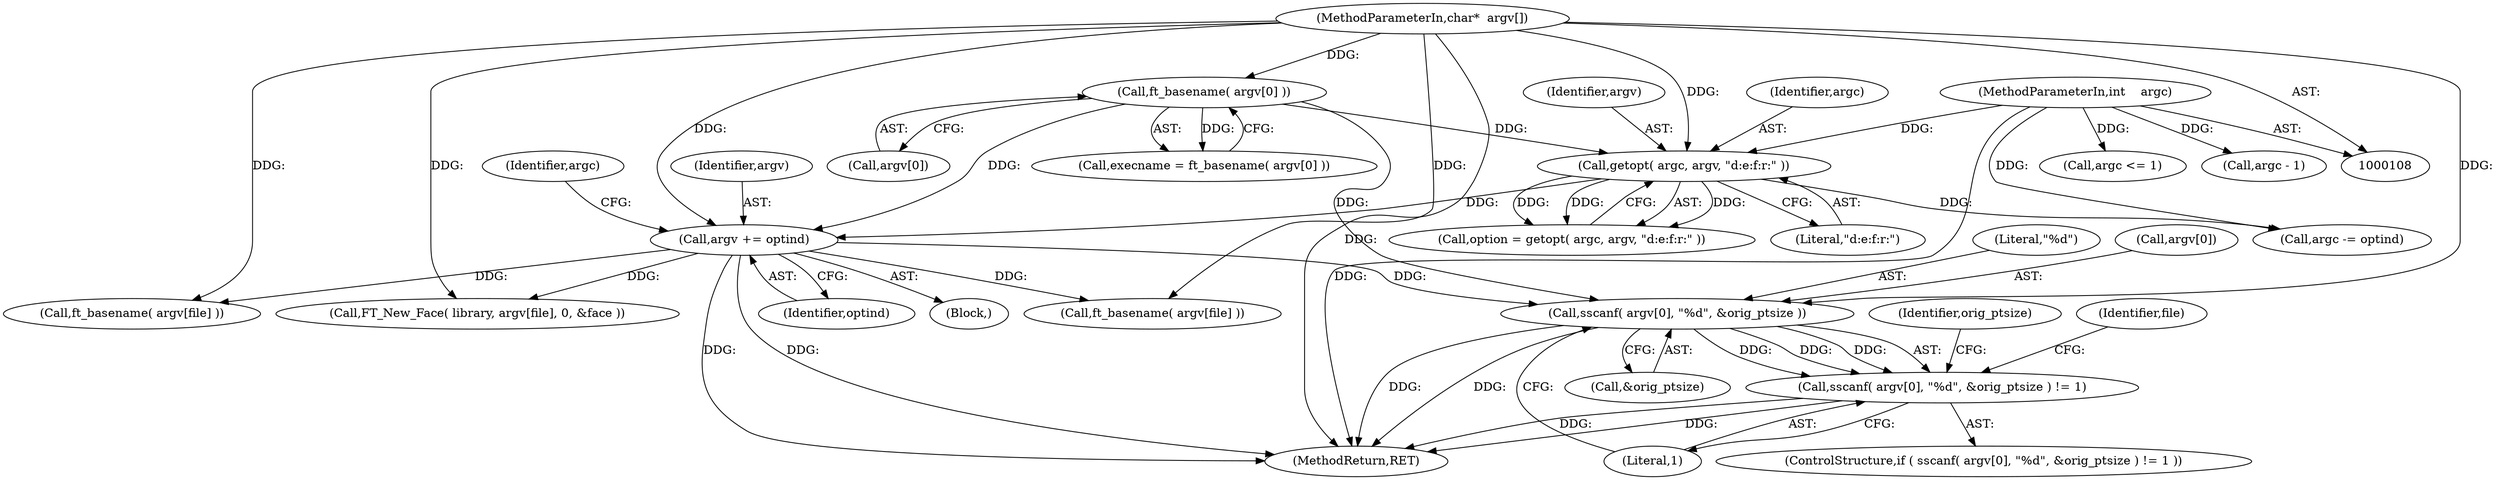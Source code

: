 digraph "0_savannah_b995299b73ba4cd259f221f500d4e63095508bec_1@API" {
"1000199" [label="(Call,sscanf( argv[0], \"%d\", &orig_ptsize ))"];
"1000129" [label="(Call,ft_basename( argv[0] ))"];
"1000110" [label="(MethodParameterIn,char*  argv[])"];
"1000188" [label="(Call,argv += optind)"];
"1000138" [label="(Call,getopt( argc, argv, \"d:e:f:r:\" ))"];
"1000109" [label="(MethodParameterIn,int    argc)"];
"1000198" [label="(Call,sscanf( argv[0], \"%d\", &orig_ptsize ) != 1)"];
"1000189" [label="(Identifier,argv)"];
"1000138" [label="(Call,getopt( argc, argv, \"d:e:f:r:\" ))"];
"1000190" [label="(Identifier,optind)"];
"1000234" [label="(Call,FT_New_Face( library, argv[file], 0, &face ))"];
"1000524" [label="(Call,ft_basename( argv[file] ))"];
"1000185" [label="(Call,argc -= optind)"];
"1000110" [label="(MethodParameterIn,char*  argv[])"];
"1000193" [label="(Identifier,argc)"];
"1000208" [label="(Identifier,orig_ptsize)"];
"1000617" [label="(MethodReturn,RET)"];
"1000203" [label="(Literal,\"%d\")"];
"1000109" [label="(MethodParameterIn,int    argc)"];
"1000211" [label="(Identifier,file)"];
"1000139" [label="(Identifier,argc)"];
"1000206" [label="(Literal,1)"];
"1000192" [label="(Call,argc <= 1)"];
"1000140" [label="(Identifier,argv)"];
"1000200" [label="(Call,argv[0])"];
"1000204" [label="(Call,&orig_ptsize)"];
"1000449" [label="(Call,ft_basename( argv[file] ))"];
"1000127" [label="(Call,execname = ft_basename( argv[0] ))"];
"1000199" [label="(Call,sscanf( argv[0], \"%d\", &orig_ptsize ))"];
"1000141" [label="(Literal,\"d:e:f:r:\")"];
"1000198" [label="(Call,sscanf( argv[0], \"%d\", &orig_ptsize ) != 1)"];
"1000564" [label="(Call,argc - 1)"];
"1000130" [label="(Call,argv[0])"];
"1000136" [label="(Call,option = getopt( argc, argv, \"d:e:f:r:\" ))"];
"1000129" [label="(Call,ft_basename( argv[0] ))"];
"1000111" [label="(Block,)"];
"1000188" [label="(Call,argv += optind)"];
"1000197" [label="(ControlStructure,if ( sscanf( argv[0], \"%d\", &orig_ptsize ) != 1 ))"];
"1000199" -> "1000198"  [label="AST: "];
"1000199" -> "1000204"  [label="CFG: "];
"1000200" -> "1000199"  [label="AST: "];
"1000203" -> "1000199"  [label="AST: "];
"1000204" -> "1000199"  [label="AST: "];
"1000206" -> "1000199"  [label="CFG: "];
"1000199" -> "1000617"  [label="DDG: "];
"1000199" -> "1000617"  [label="DDG: "];
"1000199" -> "1000198"  [label="DDG: "];
"1000199" -> "1000198"  [label="DDG: "];
"1000199" -> "1000198"  [label="DDG: "];
"1000129" -> "1000199"  [label="DDG: "];
"1000188" -> "1000199"  [label="DDG: "];
"1000110" -> "1000199"  [label="DDG: "];
"1000129" -> "1000127"  [label="AST: "];
"1000129" -> "1000130"  [label="CFG: "];
"1000130" -> "1000129"  [label="AST: "];
"1000127" -> "1000129"  [label="CFG: "];
"1000129" -> "1000127"  [label="DDG: "];
"1000110" -> "1000129"  [label="DDG: "];
"1000129" -> "1000138"  [label="DDG: "];
"1000129" -> "1000188"  [label="DDG: "];
"1000110" -> "1000108"  [label="AST: "];
"1000110" -> "1000617"  [label="DDG: "];
"1000110" -> "1000138"  [label="DDG: "];
"1000110" -> "1000188"  [label="DDG: "];
"1000110" -> "1000234"  [label="DDG: "];
"1000110" -> "1000449"  [label="DDG: "];
"1000110" -> "1000524"  [label="DDG: "];
"1000188" -> "1000111"  [label="AST: "];
"1000188" -> "1000190"  [label="CFG: "];
"1000189" -> "1000188"  [label="AST: "];
"1000190" -> "1000188"  [label="AST: "];
"1000193" -> "1000188"  [label="CFG: "];
"1000188" -> "1000617"  [label="DDG: "];
"1000188" -> "1000617"  [label="DDG: "];
"1000138" -> "1000188"  [label="DDG: "];
"1000188" -> "1000234"  [label="DDG: "];
"1000188" -> "1000449"  [label="DDG: "];
"1000188" -> "1000524"  [label="DDG: "];
"1000138" -> "1000136"  [label="AST: "];
"1000138" -> "1000141"  [label="CFG: "];
"1000139" -> "1000138"  [label="AST: "];
"1000140" -> "1000138"  [label="AST: "];
"1000141" -> "1000138"  [label="AST: "];
"1000136" -> "1000138"  [label="CFG: "];
"1000138" -> "1000136"  [label="DDG: "];
"1000138" -> "1000136"  [label="DDG: "];
"1000138" -> "1000136"  [label="DDG: "];
"1000109" -> "1000138"  [label="DDG: "];
"1000138" -> "1000185"  [label="DDG: "];
"1000109" -> "1000108"  [label="AST: "];
"1000109" -> "1000617"  [label="DDG: "];
"1000109" -> "1000185"  [label="DDG: "];
"1000109" -> "1000192"  [label="DDG: "];
"1000109" -> "1000564"  [label="DDG: "];
"1000198" -> "1000197"  [label="AST: "];
"1000198" -> "1000206"  [label="CFG: "];
"1000206" -> "1000198"  [label="AST: "];
"1000208" -> "1000198"  [label="CFG: "];
"1000211" -> "1000198"  [label="CFG: "];
"1000198" -> "1000617"  [label="DDG: "];
"1000198" -> "1000617"  [label="DDG: "];
}
